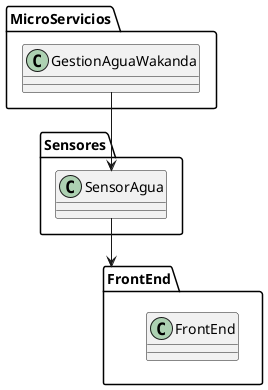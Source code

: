 @startuml
'https://plantuml.com/class-diagram

package "MicroServicios" {
    class GestionAguaWakanda{}
}

package "Sensores"{
    class SensorAgua{}
}

package "FrontEnd"{
    class FrontEnd{}
}


GestionAguaWakanda --> SensorAgua

SensorAgua --> FrontEnd


@enduml